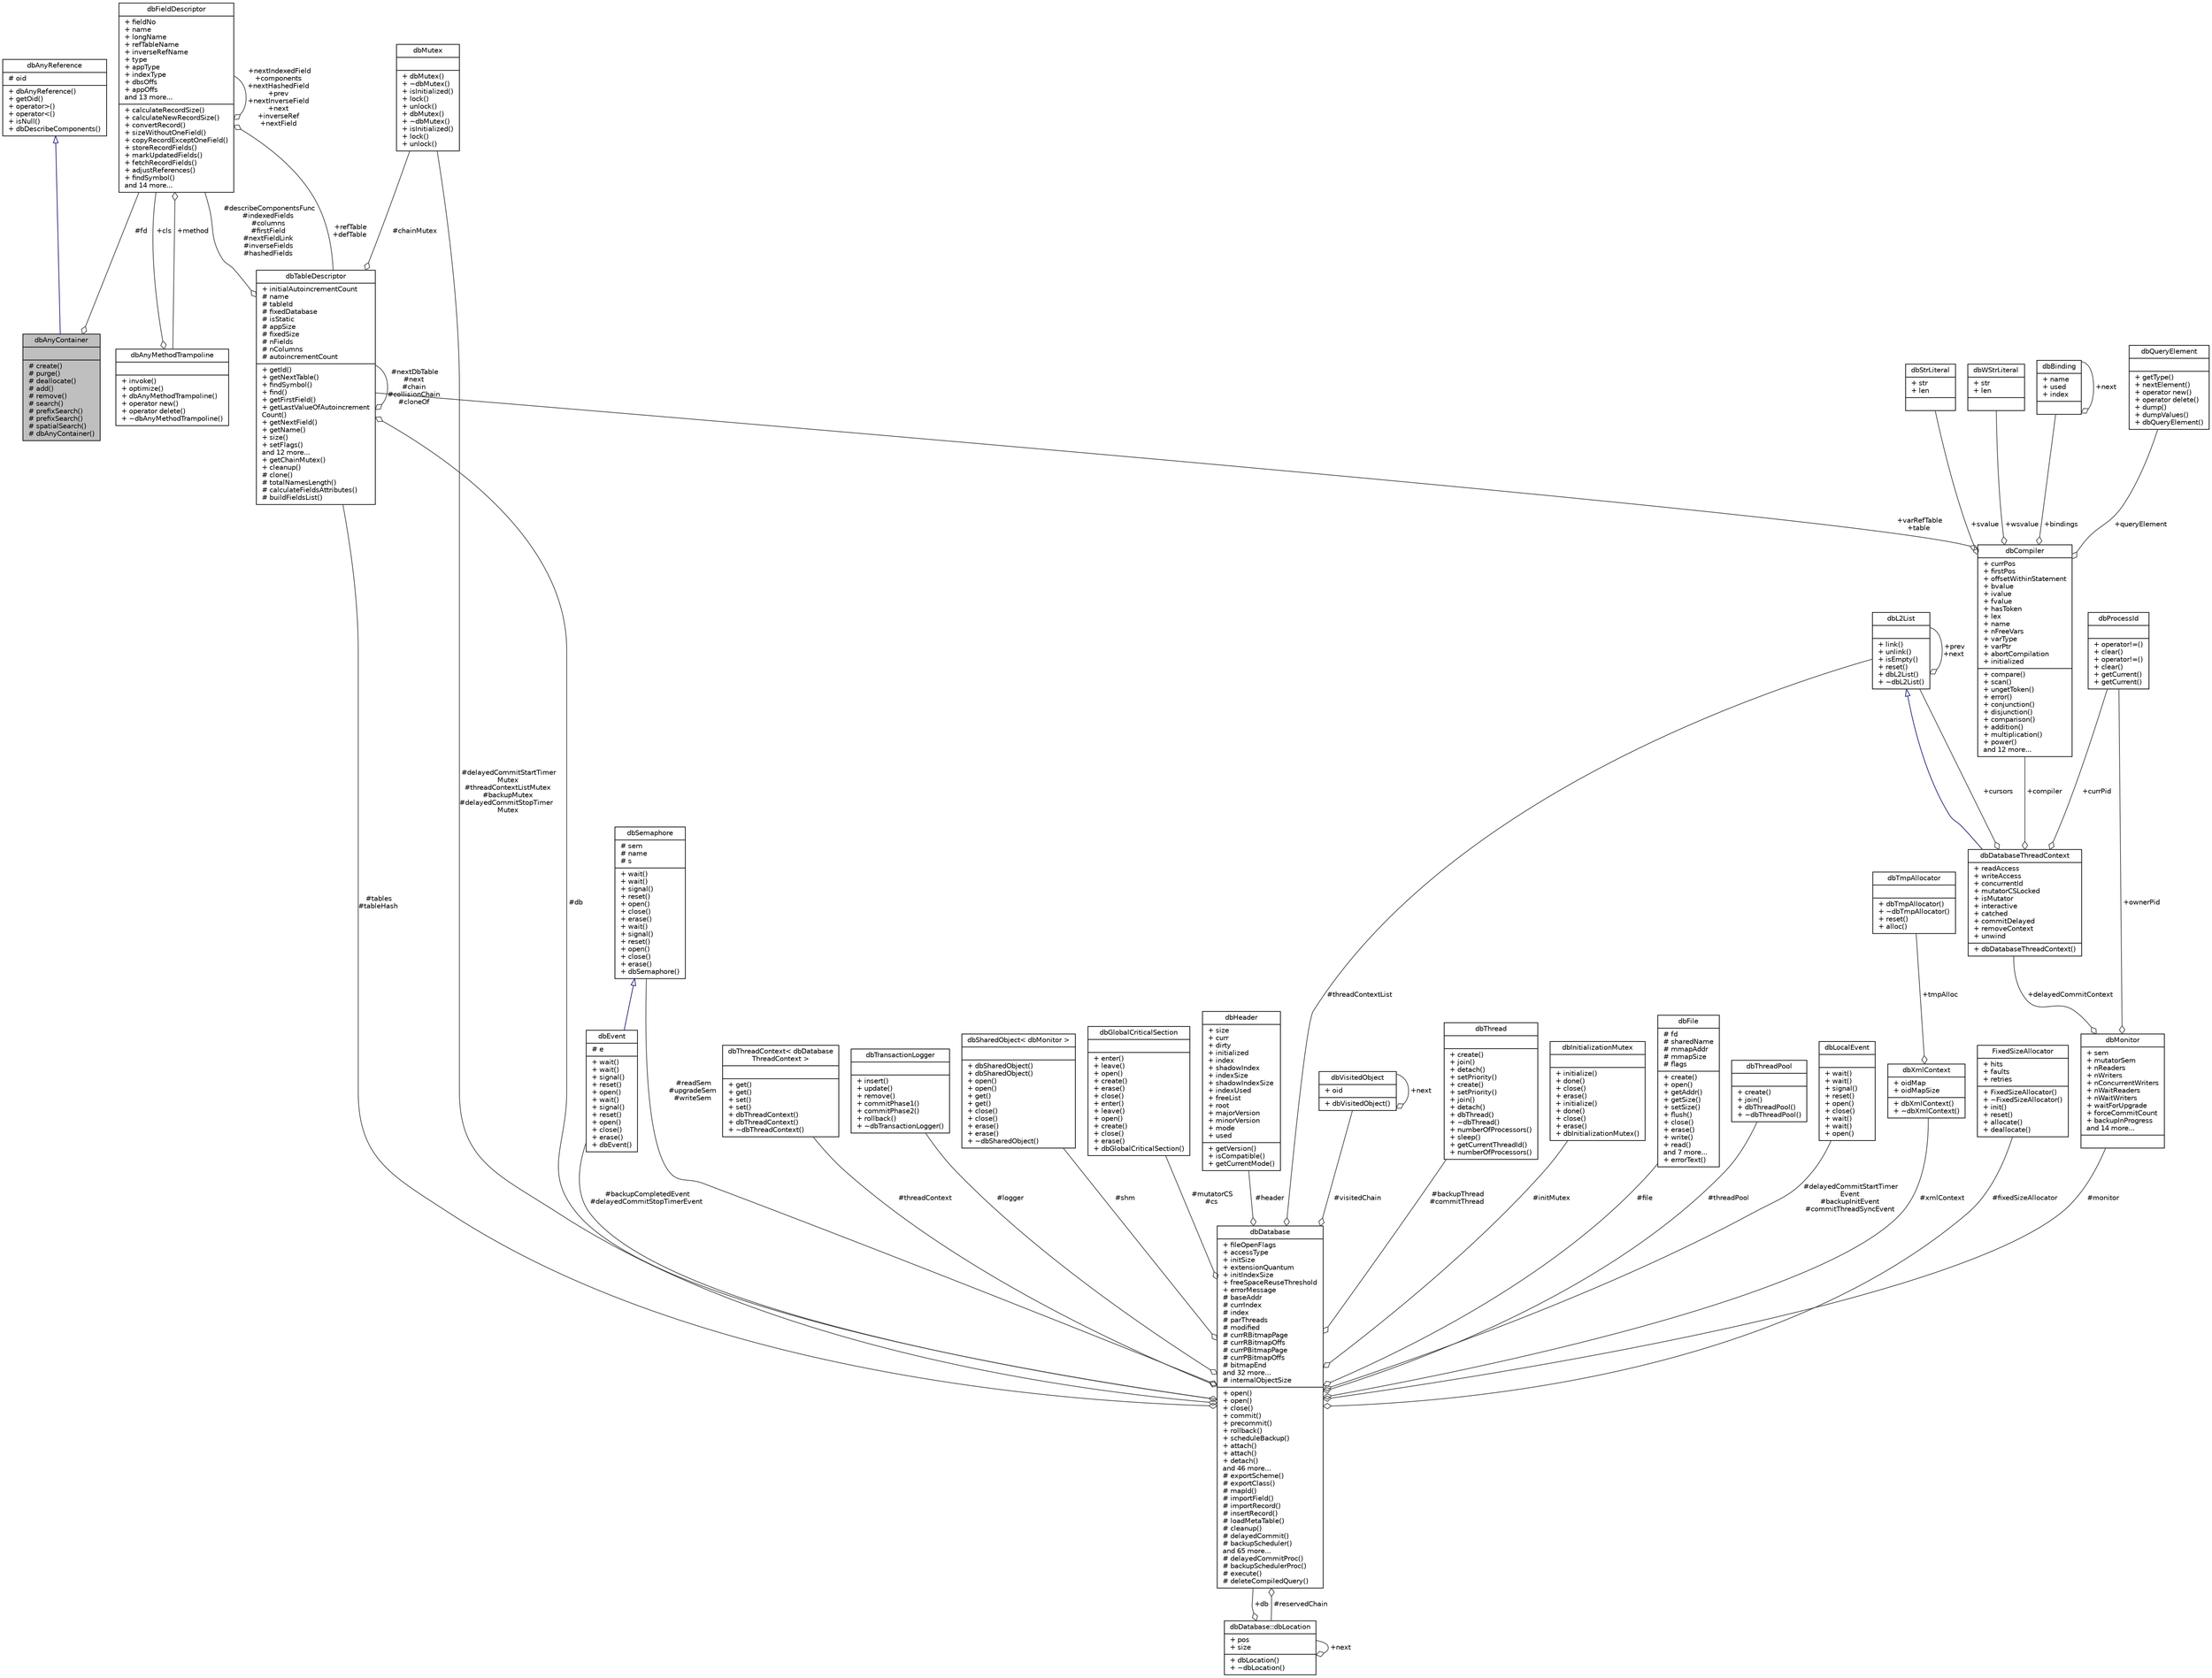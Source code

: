 digraph "dbAnyContainer"
{
 // INTERACTIVE_SVG=YES
 // LATEX_PDF_SIZE
  edge [fontname="Helvetica",fontsize="10",labelfontname="Helvetica",labelfontsize="10"];
  node [fontname="Helvetica",fontsize="10",shape=record];
  Node1 [label="{dbAnyContainer\n||# create()\l# purge()\l# deallocate()\l# add()\l# remove()\l# search()\l# prefixSearch()\l# prefixSearch()\l# spatialSearch()\l# dbAnyContainer()\l}",height=0.2,width=0.4,color="black", fillcolor="grey75", style="filled", fontcolor="black",tooltip=" "];
  Node2 -> Node1 [dir="back",color="midnightblue",fontsize="10",style="solid",arrowtail="onormal",fontname="Helvetica"];
  Node2 [label="{dbAnyReference\n|# oid\l|+ dbAnyReference()\l+ getOid()\l+ operator\>()\l+ operator\<()\l+ isNull()\l+ dbDescribeComponents()\l}",height=0.2,width=0.4,color="black", fillcolor="white", style="filled",URL="$classdbAnyReference.html",tooltip=" "];
  Node3 -> Node1 [color="grey25",fontsize="10",style="solid",label=" #fd" ,arrowhead="odiamond",fontname="Helvetica"];
  Node3 [label="{dbFieldDescriptor\n|+ fieldNo\l+ name\l+ longName\l+ refTableName\l+ inverseRefName\l+ type\l+ appType\l+ indexType\l+ dbsOffs\l+ appOffs\land 13 more...\l|+ calculateRecordSize()\l+ calculateNewRecordSize()\l+ convertRecord()\l+ sizeWithoutOneField()\l+ copyRecordExceptOneField()\l+ storeRecordFields()\l+ markUpdatedFields()\l+ fetchRecordFields()\l+ adjustReferences()\l+ findSymbol()\land 14 more...\l}",height=0.2,width=0.4,color="black", fillcolor="white", style="filled",URL="$classdbFieldDescriptor.html",tooltip=" "];
  Node4 -> Node3 [color="grey25",fontsize="10",style="solid",label=" +method" ,arrowhead="odiamond",fontname="Helvetica"];
  Node4 [label="{dbAnyMethodTrampoline\n||+ invoke()\l+ optimize()\l+ dbAnyMethodTrampoline()\l+ operator new()\l+ operator delete()\l+ ~dbAnyMethodTrampoline()\l}",height=0.2,width=0.4,color="black", fillcolor="white", style="filled",URL="$classdbAnyMethodTrampoline.html",tooltip=" "];
  Node3 -> Node4 [color="grey25",fontsize="10",style="solid",label=" +cls" ,arrowhead="odiamond",fontname="Helvetica"];
  Node5 -> Node3 [color="grey25",fontsize="10",style="solid",label=" +refTable\n+defTable" ,arrowhead="odiamond",fontname="Helvetica"];
  Node5 [label="{dbTableDescriptor\n|+ initialAutoincrementCount\l# name\l# tableId\l# fixedDatabase\l# isStatic\l# appSize\l# fixedSize\l# nFields\l# nColumns\l# autoincrementCount\l|+ getId()\l+ getNextTable()\l+ findSymbol()\l+ find()\l+ getFirstField()\l+ getLastValueOfAutoincrement\lCount()\l+ getNextField()\l+ getName()\l+ size()\l+ setFlags()\land 12 more...\l+ getChainMutex()\l+ cleanup()\l# clone()\l# totalNamesLength()\l# calculateFieldsAttributes()\l# buildFieldsList()\l}",height=0.2,width=0.4,color="black", fillcolor="white", style="filled",URL="$classdbTableDescriptor.html",tooltip=" "];
  Node6 -> Node5 [color="grey25",fontsize="10",style="solid",label=" #chainMutex" ,arrowhead="odiamond",fontname="Helvetica"];
  Node6 [label="{dbMutex\n||+ dbMutex()\l+ ~dbMutex()\l+ isInitialized()\l+ lock()\l+ unlock()\l+ dbMutex()\l+ ~dbMutex()\l+ isInitialized()\l+ lock()\l+ unlock()\l}",height=0.2,width=0.4,color="black", fillcolor="white", style="filled",URL="$classdbMutex.html",tooltip=" "];
  Node5 -> Node5 [color="grey25",fontsize="10",style="solid",label=" #nextDbTable\n#next\n#chain\n#collisionChain\n#cloneOf" ,arrowhead="odiamond",fontname="Helvetica"];
  Node7 -> Node5 [color="grey25",fontsize="10",style="solid",label=" #db" ,arrowhead="odiamond",fontname="Helvetica"];
  Node7 [label="{dbDatabase\n|+ fileOpenFlags\l+ accessType\l+ initSize\l+ extensionQuantum\l+ initIndexSize\l+ freeSpaceReuseThreshold\l+ errorMessage\l# baseAddr\l# currIndex\l# index\l# parThreads\l# modified\l# currRBitmapPage\l# currRBitmapOffs\l# currPBitmapPage\l# currPBitmapOffs\l# bitmapEnd\land 32 more...\l# internalObjectSize\l|+ open()\l+ open()\l+ close()\l+ commit()\l+ precommit()\l+ rollback()\l+ scheduleBackup()\l+ attach()\l+ attach()\l+ detach()\land 46 more...\l# exportScheme()\l# exportClass()\l# mapId()\l# importField()\l# importRecord()\l# insertRecord()\l# loadMetaTable()\l# cleanup()\l# delayedCommit()\l# backupScheduler()\land 65 more...\l# delayedCommitProc()\l# backupSchedulerProc()\l# execute()\l# deleteCompiledQuery()\l}",height=0.2,width=0.4,color="black", fillcolor="white", style="filled",URL="$classdbDatabase.html",tooltip=" "];
  Node8 -> Node7 [color="grey25",fontsize="10",style="solid",label=" #backupCompletedEvent\n#delayedCommitStopTimerEvent" ,arrowhead="odiamond",fontname="Helvetica"];
  Node8 [label="{dbEvent\n|# e\l|+ wait()\l+ wait()\l+ signal()\l+ reset()\l+ open()\l+ wait()\l+ signal()\l+ reset()\l+ open()\l+ close()\l+ erase()\l+ dbEvent()\l}",height=0.2,width=0.4,color="black", fillcolor="white", style="filled",URL="$classdbEvent.html",tooltip=" "];
  Node9 -> Node8 [dir="back",color="midnightblue",fontsize="10",style="solid",arrowtail="onormal",fontname="Helvetica"];
  Node9 [label="{dbSemaphore\n|# sem\l# name\l# s\l|+ wait()\l+ wait()\l+ signal()\l+ reset()\l+ open()\l+ close()\l+ erase()\l+ wait()\l+ signal()\l+ reset()\l+ open()\l+ close()\l+ erase()\l+ dbSemaphore()\l}",height=0.2,width=0.4,color="black", fillcolor="white", style="filled",URL="$classdbSemaphore.html",tooltip=" "];
  Node10 -> Node7 [color="grey25",fontsize="10",style="solid",label=" #threadContext" ,arrowhead="odiamond",fontname="Helvetica"];
  Node10 [label="{dbThreadContext\< dbDatabase\lThreadContext \>\n||+ get()\l+ get()\l+ set()\l+ set()\l+ dbThreadContext()\l+ dbThreadContext()\l+ ~dbThreadContext()\l}",height=0.2,width=0.4,color="black", fillcolor="white", style="filled",URL="$classdbThreadContext.html",tooltip=" "];
  Node11 -> Node7 [color="grey25",fontsize="10",style="solid",label=" #logger" ,arrowhead="odiamond",fontname="Helvetica"];
  Node11 [label="{dbTransactionLogger\n||+ insert()\l+ update()\l+ remove()\l+ commitPhase1()\l+ commitPhase2()\l+ rollback()\l+ ~dbTransactionLogger()\l}",height=0.2,width=0.4,color="black", fillcolor="white", style="filled",URL="$classdbTransactionLogger.html",tooltip=" "];
  Node12 -> Node7 [color="grey25",fontsize="10",style="solid",label=" #shm" ,arrowhead="odiamond",fontname="Helvetica"];
  Node12 [label="{dbSharedObject\< dbMonitor \>\n||+ dbSharedObject()\l+ dbSharedObject()\l+ open()\l+ open()\l+ get()\l+ get()\l+ close()\l+ close()\l+ erase()\l+ erase()\l+ ~dbSharedObject()\l}",height=0.2,width=0.4,color="black", fillcolor="white", style="filled",URL="$classdbSharedObject.html",tooltip=" "];
  Node6 -> Node7 [color="grey25",fontsize="10",style="solid",label=" #delayedCommitStartTimer\lMutex\n#threadContextListMutex\n#backupMutex\n#delayedCommitStopTimer\lMutex" ,arrowhead="odiamond",fontname="Helvetica"];
  Node13 -> Node7 [color="grey25",fontsize="10",style="solid",label=" #mutatorCS\n#cs" ,arrowhead="odiamond",fontname="Helvetica"];
  Node13 [label="{dbGlobalCriticalSection\n||+ enter()\l+ leave()\l+ open()\l+ create()\l+ erase()\l+ close()\l+ enter()\l+ leave()\l+ open()\l+ create()\l+ close()\l+ erase()\l+ dbGlobalCriticalSection()\l}",height=0.2,width=0.4,color="black", fillcolor="white", style="filled",URL="$classdbGlobalCriticalSection.html",tooltip=" "];
  Node14 -> Node7 [color="grey25",fontsize="10",style="solid",label=" #header" ,arrowhead="odiamond",fontname="Helvetica"];
  Node14 [label="{dbHeader\n|+ size\l+ curr\l+ dirty\l+ initialized\l+ index\l+ shadowIndex\l+ indexSize\l+ shadowIndexSize\l+ indexUsed\l+ freeList\l+ root\l+ majorVersion\l+ minorVersion\l+ mode\l+ used\l|+ getVersion()\l+ isCompatible()\l+ getCurrentMode()\l}",height=0.2,width=0.4,color="black", fillcolor="white", style="filled",URL="$classdbHeader.html",tooltip=" "];
  Node15 -> Node7 [color="grey25",fontsize="10",style="solid",label=" #threadContextList" ,arrowhead="odiamond",fontname="Helvetica"];
  Node15 [label="{dbL2List\n||+ link()\l+ unlink()\l+ isEmpty()\l+ reset()\l+ dbL2List()\l+ ~dbL2List()\l}",height=0.2,width=0.4,color="black", fillcolor="white", style="filled",URL="$classdbL2List.html",tooltip=" "];
  Node15 -> Node15 [color="grey25",fontsize="10",style="solid",label=" +prev\n+next" ,arrowhead="odiamond",fontname="Helvetica"];
  Node16 -> Node7 [color="grey25",fontsize="10",style="solid",label=" #visitedChain" ,arrowhead="odiamond",fontname="Helvetica"];
  Node16 [label="{dbVisitedObject\n|+ oid\l|+ dbVisitedObject()\l}",height=0.2,width=0.4,color="black", fillcolor="white", style="filled",URL="$classdbVisitedObject.html",tooltip=" "];
  Node16 -> Node16 [color="grey25",fontsize="10",style="solid",label=" +next" ,arrowhead="odiamond",fontname="Helvetica"];
  Node5 -> Node7 [color="grey25",fontsize="10",style="solid",label=" #tables\n#tableHash" ,arrowhead="odiamond",fontname="Helvetica"];
  Node9 -> Node7 [color="grey25",fontsize="10",style="solid",label=" #readSem\n#upgradeSem\n#writeSem" ,arrowhead="odiamond",fontname="Helvetica"];
  Node17 -> Node7 [color="grey25",fontsize="10",style="solid",label=" #backupThread\n#commitThread" ,arrowhead="odiamond",fontname="Helvetica"];
  Node17 [label="{dbThread\n||+ create()\l+ join()\l+ detach()\l+ setPriority()\l+ create()\l+ setPriority()\l+ join()\l+ detach()\l+ dbThread()\l+ ~dbThread()\l+ numberOfProcessors()\l+ sleep()\l+ getCurrentThreadId()\l+ numberOfProcessors()\l}",height=0.2,width=0.4,color="black", fillcolor="white", style="filled",URL="$classdbThread.html",tooltip=" "];
  Node18 -> Node7 [color="grey25",fontsize="10",style="solid",label=" #initMutex" ,arrowhead="odiamond",fontname="Helvetica"];
  Node18 [label="{dbInitializationMutex\n||+ initialize()\l+ done()\l+ close()\l+ erase()\l+ initialize()\l+ done()\l+ close()\l+ erase()\l+ dbInitializationMutex()\l}",height=0.2,width=0.4,color="black", fillcolor="white", style="filled",URL="$classdbInitializationMutex.html",tooltip=" "];
  Node19 -> Node7 [color="grey25",fontsize="10",style="solid",label=" #reservedChain" ,arrowhead="odiamond",fontname="Helvetica"];
  Node19 [label="{dbDatabase::dbLocation\n|+ pos\l+ size\l|+ dbLocation()\l+ ~dbLocation()\l}",height=0.2,width=0.4,color="black", fillcolor="white", style="filled",URL="$structdbDatabase_1_1dbLocation.html",tooltip=" "];
  Node19 -> Node19 [color="grey25",fontsize="10",style="solid",label=" +next" ,arrowhead="odiamond",fontname="Helvetica"];
  Node7 -> Node19 [color="grey25",fontsize="10",style="solid",label=" +db" ,arrowhead="odiamond",fontname="Helvetica"];
  Node20 -> Node7 [color="grey25",fontsize="10",style="solid",label=" #file" ,arrowhead="odiamond",fontname="Helvetica"];
  Node20 [label="{dbFile\n|# fd\l# sharedName\l# mmapAddr\l# mmapSize\l# flags\l|+ create()\l+ open()\l+ getAddr()\l+ getSize()\l+ setSize()\l+ flush()\l+ close()\l+ erase()\l+ write()\l+ read()\land 7 more...\l+ errorText()\l}",height=0.2,width=0.4,color="black", fillcolor="white", style="filled",URL="$classdbFile.html",tooltip=" "];
  Node21 -> Node7 [color="grey25",fontsize="10",style="solid",label=" #threadPool" ,arrowhead="odiamond",fontname="Helvetica"];
  Node21 [label="{dbThreadPool\n||+ create()\l+ join()\l+ dbThreadPool()\l+ ~dbThreadPool()\l}",height=0.2,width=0.4,color="black", fillcolor="white", style="filled",URL="$classdbThreadPool.html",tooltip=" "];
  Node22 -> Node7 [color="grey25",fontsize="10",style="solid",label=" #delayedCommitStartTimer\lEvent\n#backupInitEvent\n#commitThreadSyncEvent" ,arrowhead="odiamond",fontname="Helvetica"];
  Node22 [label="{dbLocalEvent\n||+ wait()\l+ wait()\l+ signal()\l+ reset()\l+ open()\l+ close()\l+ wait()\l+ wait()\l+ open()\l}",height=0.2,width=0.4,color="black", fillcolor="white", style="filled",URL="$classdbLocalEvent.html",tooltip=" "];
  Node23 -> Node7 [color="grey25",fontsize="10",style="solid",label=" #xmlContext" ,arrowhead="odiamond",fontname="Helvetica"];
  Node23 [label="{dbXmlContext\n|+ oidMap\l+ oidMapSize\l|+ dbXmlContext()\l+ ~dbXmlContext()\l}",height=0.2,width=0.4,color="black", fillcolor="white", style="filled",URL="$classdbXmlContext.html",tooltip=" "];
  Node24 -> Node23 [color="grey25",fontsize="10",style="solid",label=" +tmpAlloc" ,arrowhead="odiamond",fontname="Helvetica"];
  Node24 [label="{dbTmpAllocator\n||+ dbTmpAllocator()\l+ ~dbTmpAllocator()\l+ reset()\l+ alloc()\l}",height=0.2,width=0.4,color="black", fillcolor="white", style="filled",URL="$classdbTmpAllocator.html",tooltip=" "];
  Node25 -> Node7 [color="grey25",fontsize="10",style="solid",label=" #fixedSizeAllocator" ,arrowhead="odiamond",fontname="Helvetica"];
  Node25 [label="{FixedSizeAllocator\n|+ hits\l+ faults\l+ retries\l|+ FixedSizeAllocator()\l+ ~FixedSizeAllocator()\l+ init()\l+ reset()\l+ allocate()\l+ deallocate()\l}",height=0.2,width=0.4,color="black", fillcolor="white", style="filled",URL="$classFixedSizeAllocator.html",tooltip=" "];
  Node26 -> Node7 [color="grey25",fontsize="10",style="solid",label=" #monitor" ,arrowhead="odiamond",fontname="Helvetica"];
  Node26 [label="{dbMonitor\n|+ sem\l+ mutatorSem\l+ nReaders\l+ nWriters\l+ nConcurrentWriters\l+ nWaitReaders\l+ nWaitWriters\l+ waitForUpgrade\l+ forceCommitCount\l+ backupInProgress\land 14 more...\l|}",height=0.2,width=0.4,color="black", fillcolor="white", style="filled",URL="$classdbMonitor.html",tooltip=" "];
  Node27 -> Node26 [color="grey25",fontsize="10",style="solid",label=" +delayedCommitContext" ,arrowhead="odiamond",fontname="Helvetica"];
  Node27 [label="{dbDatabaseThreadContext\n|+ readAccess\l+ writeAccess\l+ concurrentId\l+ mutatorCSLocked\l+ isMutator\l+ interactive\l+ catched\l+ commitDelayed\l+ removeContext\l+ unwind\l|+ dbDatabaseThreadContext()\l}",height=0.2,width=0.4,color="black", fillcolor="white", style="filled",URL="$classdbDatabaseThreadContext.html",tooltip=" "];
  Node15 -> Node27 [dir="back",color="midnightblue",fontsize="10",style="solid",arrowtail="onormal",fontname="Helvetica"];
  Node15 -> Node27 [color="grey25",fontsize="10",style="solid",label=" +cursors" ,arrowhead="odiamond",fontname="Helvetica"];
  Node28 -> Node27 [color="grey25",fontsize="10",style="solid",label=" +compiler" ,arrowhead="odiamond",fontname="Helvetica"];
  Node28 [label="{dbCompiler\n|+ currPos\l+ firstPos\l+ offsetWithinStatement\l+ bvalue\l+ ivalue\l+ fvalue\l+ hasToken\l+ lex\l+ name\l+ nFreeVars\l+ varType\l+ varPtr\l+ abortCompilation\l+ initialized\l|+ compare()\l+ scan()\l+ ungetToken()\l+ error()\l+ conjunction()\l+ disjunction()\l+ comparison()\l+ addition()\l+ multiplication()\l+ power()\land 12 more...\l}",height=0.2,width=0.4,color="black", fillcolor="white", style="filled",URL="$classdbCompiler.html",tooltip=" "];
  Node29 -> Node28 [color="grey25",fontsize="10",style="solid",label=" +svalue" ,arrowhead="odiamond",fontname="Helvetica"];
  Node29 [label="{dbStrLiteral\n|+ str\l+ len\l|}",height=0.2,width=0.4,color="black", fillcolor="white", style="filled",URL="$structdbStrLiteral.html",tooltip=" "];
  Node5 -> Node28 [color="grey25",fontsize="10",style="solid",label=" +varRefTable\n+table" ,arrowhead="odiamond",fontname="Helvetica"];
  Node30 -> Node28 [color="grey25",fontsize="10",style="solid",label=" +wsvalue" ,arrowhead="odiamond",fontname="Helvetica"];
  Node30 [label="{dbWStrLiteral\n|+ str\l+ len\l|}",height=0.2,width=0.4,color="black", fillcolor="white", style="filled",URL="$structdbWStrLiteral.html",tooltip=" "];
  Node31 -> Node28 [color="grey25",fontsize="10",style="solid",label=" +bindings" ,arrowhead="odiamond",fontname="Helvetica"];
  Node31 [label="{dbBinding\n|+ name\l+ used\l+ index\l|}",height=0.2,width=0.4,color="black", fillcolor="white", style="filled",URL="$classdbBinding.html",tooltip=" "];
  Node31 -> Node31 [color="grey25",fontsize="10",style="solid",label=" +next" ,arrowhead="odiamond",fontname="Helvetica"];
  Node32 -> Node28 [color="grey25",fontsize="10",style="solid",label=" +queryElement" ,arrowhead="odiamond",fontname="Helvetica"];
  Node32 [label="{dbQueryElement\n||+ getType()\l+ nextElement()\l+ operator new()\l+ operator delete()\l+ dump()\l+ dumpValues()\l+ dbQueryElement()\l}",height=0.2,width=0.4,color="black", fillcolor="white", style="filled",URL="$classdbQueryElement.html",tooltip=" "];
  Node33 -> Node27 [color="grey25",fontsize="10",style="solid",label=" +currPid" ,arrowhead="odiamond",fontname="Helvetica"];
  Node33 [label="{dbProcessId\n||+ operator!=()\l+ clear()\l+ operator!=()\l+ clear()\l+ getCurrent()\l+ getCurrent()\l}",height=0.2,width=0.4,color="black", fillcolor="white", style="filled",URL="$classdbProcessId.html",tooltip=" "];
  Node33 -> Node26 [color="grey25",fontsize="10",style="solid",label=" +ownerPid" ,arrowhead="odiamond",fontname="Helvetica"];
  Node3 -> Node5 [color="grey25",fontsize="10",style="solid",label=" #describeComponentsFunc\n#indexedFields\n#columns\n#firstField\n#nextFieldLink\n#inverseFields\n#hashedFields" ,arrowhead="odiamond",fontname="Helvetica"];
  Node3 -> Node3 [color="grey25",fontsize="10",style="solid",label=" +nextIndexedField\n+components\n+nextHashedField\n+prev\n+nextInverseField\n+next\n+inverseRef\n+nextField" ,arrowhead="odiamond",fontname="Helvetica"];
}
